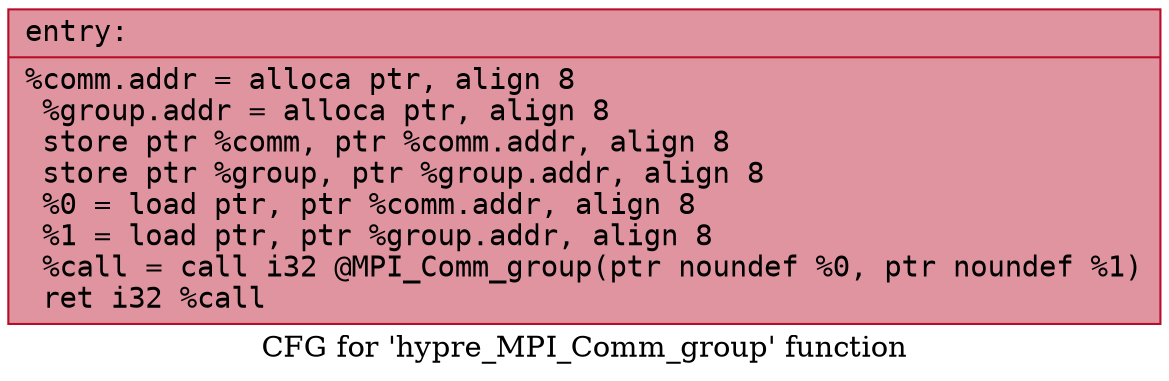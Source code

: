 digraph "CFG for 'hypre_MPI_Comm_group' function" {
	label="CFG for 'hypre_MPI_Comm_group' function";

	Node0x5555d6623ca0 [shape=record,color="#b70d28ff", style=filled, fillcolor="#b70d2870" fontname="Courier",label="{entry:\l|  %comm.addr = alloca ptr, align 8\l  %group.addr = alloca ptr, align 8\l  store ptr %comm, ptr %comm.addr, align 8\l  store ptr %group, ptr %group.addr, align 8\l  %0 = load ptr, ptr %comm.addr, align 8\l  %1 = load ptr, ptr %group.addr, align 8\l  %call = call i32 @MPI_Comm_group(ptr noundef %0, ptr noundef %1)\l  ret i32 %call\l}"];
}
